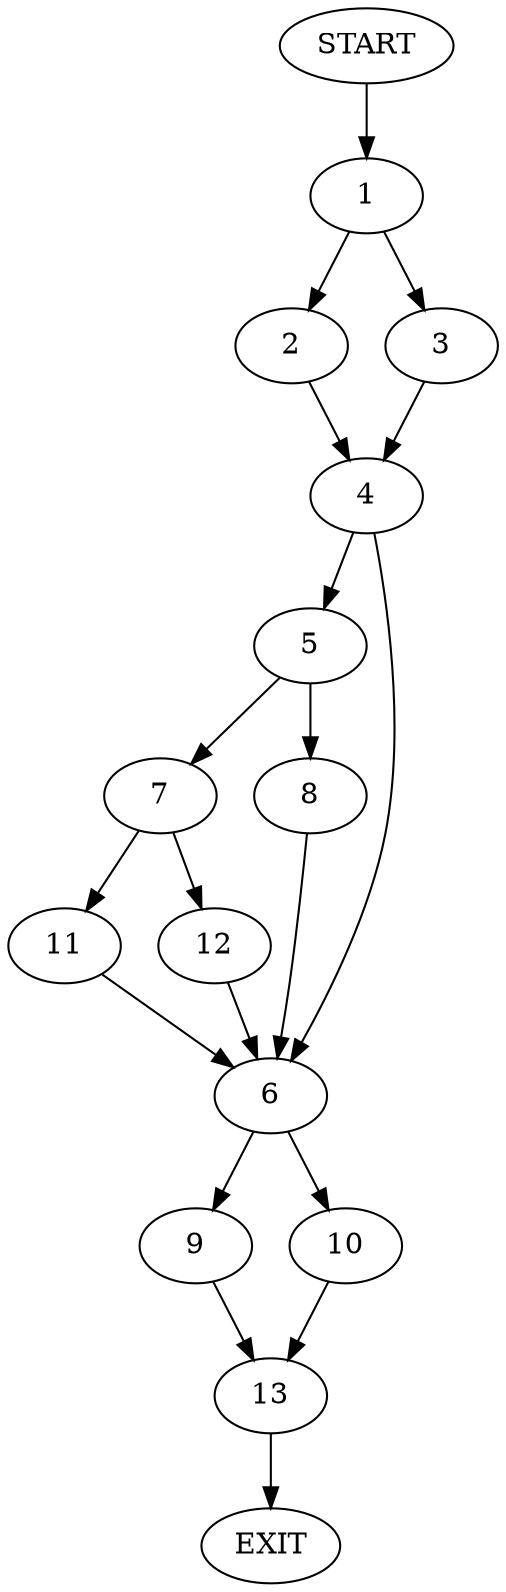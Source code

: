 digraph {
0 [label="START"]
14 [label="EXIT"]
0 -> 1
1 -> 2
1 -> 3
3 -> 4
2 -> 4
4 -> 5
4 -> 6
5 -> 7
5 -> 8
6 -> 9
6 -> 10
8 -> 6
7 -> 11
7 -> 12
11 -> 6
12 -> 6
9 -> 13
10 -> 13
13 -> 14
}
